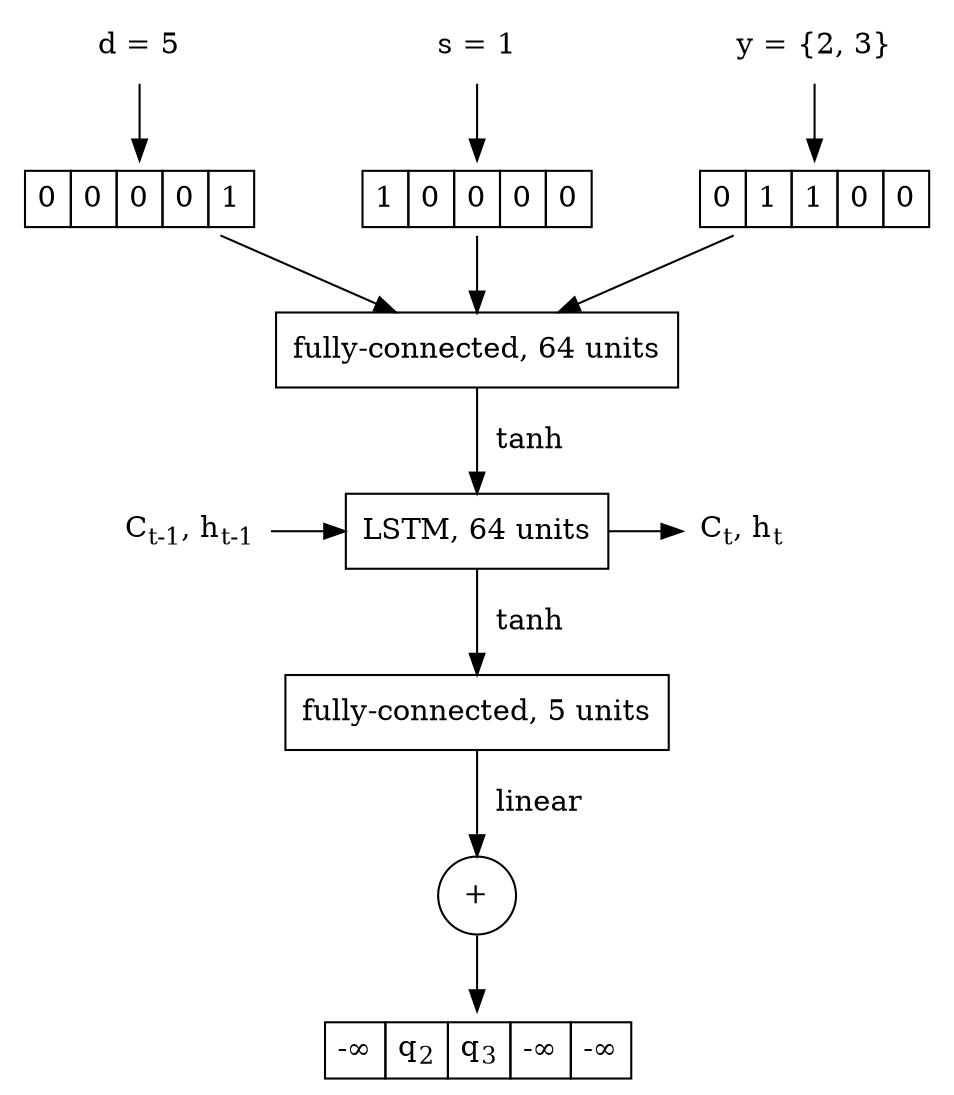 digraph lstm_nn {
  node [shape="plaintext"]

  d_label [label="d = 5"]
  s_label [label="s = 1"]
  y_label [label="y = {2, 3}"]
  // A_label [label=<A<SUB>g</SUB>>]

node [shape=none];

    d_input [label=<<table border="0" cellspacing="0" cellborder="1" cellpadding="5">
                      <tr border="0">
                        <td>0</td>
                        <td>0</td>
                        <td>0</td>
                        <td>0</td>
                        <td>1</td>
                      </tr>
                  </table>>];
    s_input [label=<<table border="0" cellspacing="0"  cellpadding="5">
                      <tr border="0">
                        <td border="1">1</td>
                        <td border="1">0</td>
                        <td border="1">0</td>
                        <td border="1">0</td>
                        <td border="1">0</td>
                      </tr>
                  </table>>];
    y_input [label=<<table border="0" cellspacing="0" cellpadding="5">
                      <tr border="0">
                        <td border="1">0</td>
                        <td border="1">1</td>
                        <td border="1">1</td>
                        <td border="1">0</td>
                        <td border="1">0</td>
                      </tr>
                  </table>>];

    // A_input [label=<<table border="0" cellspacing="0" cellpadding="5">
    //                   <tr border="0">
    //                     <td border="1">1</td>
    //                     <td border="1">1</td>
    //                     <td border="1">0</td>
    //                     <td border="1">0</td>
    //                   </tr>
    //                   <tr border="0">
    //                     <td border="0"></td>
    //                     <td border="1">1</td>
    //                     <td border="1">1</td>
    //                     <td border="1">0</td>
    //                   </tr>
    //                   <tr border="0">
    //                     <td border="0"></td>
    //                     <td border="0"></td>
    //                     <td border="1">1</td>
    //                     <td border="1">1</td>
    //                   </tr>
    //                   <tr border="0">
    //                     <td border="0"></td>
    //                     <td border="0"></td>
    //                     <td border="0"></td>
    //                     <td border="1">1</td>
    //                   </tr>
    //                 </table>>];

    subgraph {
      {rank=same;
        d_input,
        s_input,
        y_input
        // A_input
      }
    }

node [shape="box"]
    layer_1 [label="fully-connected, 64 units"];

    lstm_prev [shape="plaintext", label=<C<SUB>t-1</SUB>, h<SUB>t-1</SUB>>]
    layer_2 [label="LSTM, 64 units"];
    lstm_next [shape="plaintext", label=<C<SUB>t</SUB>, h<SUB>t</SUB>>]

    layer_3 [label="fully-connected, 5 units"];

    sum [shape="circle", label="+"]

    output [shape=none, label=<<table border="0" cellspacing="0" cellpadding="5">
                      <tr border="0">
                        <td border="1">-∞</td>
                        <td border="1">q<SUB>2</SUB></td>
                        <td border="1">q<SUB>3</SUB></td>
                        <td border="1">-∞</td>
                        <td border="1">-∞</td>
                      </tr>
                  </table>>];

     subgraph {
       {rank=same;
         lstm_prev -> layer_2 -> lstm_next
       }
     }

    d_label -> d_input
    s_label -> s_input
    y_label -> y_input
    // A_label -> A_input

    d_input -> layer_1
    s_input -> layer_1
    y_input -> layer_1
    // A_input -> layer_1

    // fucking_label [shape="plaintext", label="if y = 0 then -∞ else 0"]
    // y_input -> fucking_label [constraint=false]
    // fucking_label -> sum

    // subgraph {
    //   {rank=same;
    //     layer_1, fucking_label
    //   }
    // }

    layer_1 -> layer_2 [label="  tanh"]
    // lstm_prev -> layer_2
    // layer_2 -> lstm_next
    layer_2 -> layer_3 [label="  tanh"]
    layer_3 -> sum [label="  linear"]

    sum -> output

edge [style="invis"]
    d_input -> s_input -> y_input
}
